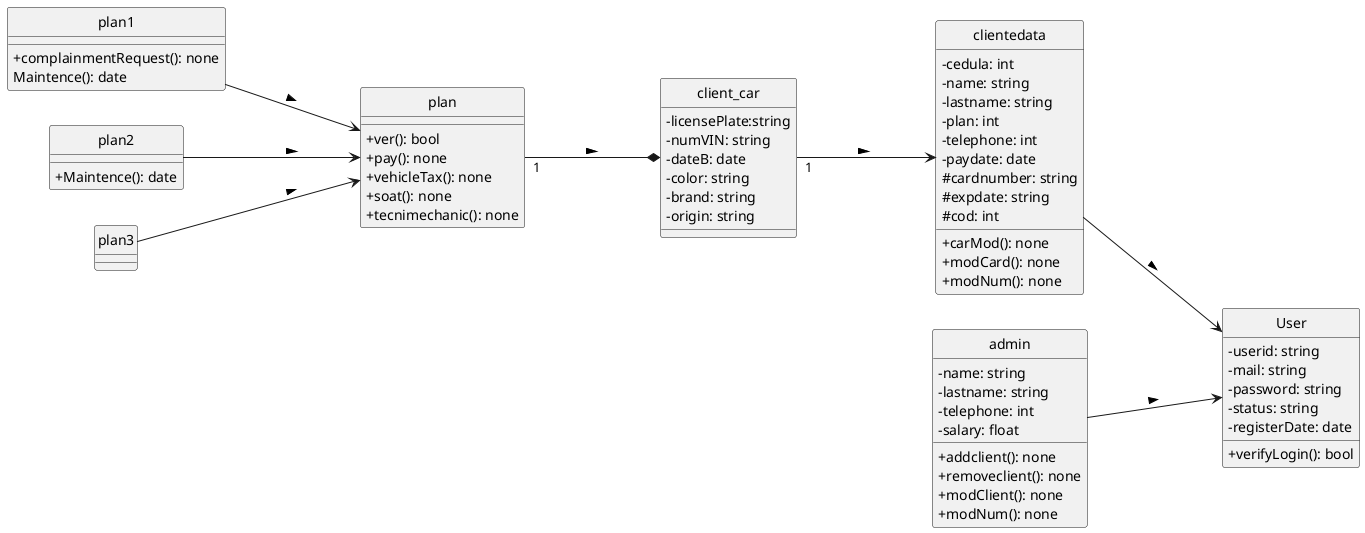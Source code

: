 @startuml
'fig_5'
left to right direction
skinparam monochrome true
skinparam handwritten false
hide class circle
skinparam shadowing false
skinparam classAttributeIconSize 0

class plan1{
+complainmentRequest(): none
Maintence(): date
}

class plan2{
+Maintence(): date
}

class plan3{
}

class plan{
+ver(): bool
+pay(): none
+vehicleTax(): none
+soat(): none
+tecnimechanic(): none
}
class client_car{
-licensePlate:string
-numVIN: string
-dateB: date
-color: string
-brand: string
-origin: string
}
class clientedata{
-cedula: int
-name: string
-lastname: string
-plan: int
-telephone: int
-paydate: date
#cardnumber: string
#expdate: string
#cod: int
+carMod(): none
+modCard(): none
+modNum(): none
}
class admin{
-name: string
-lastname: string
-telephone: int
-salary: float
+addclient(): none
+removeclient(): none
+modClient(): none
+modNum(): none
}
class User{
-userid: string
-mail: string
-password: string
-status: string
-registerDate: date
+verifyLogin(): bool
}
plan1  ---> plan: >
plan2  ---> plan: >
plan3  ---> plan: >
plan "1"---* client_car: >
client_car "1"---> clientedata: >
admin ---> User: >
clientedata ---> User: >
@enduml
